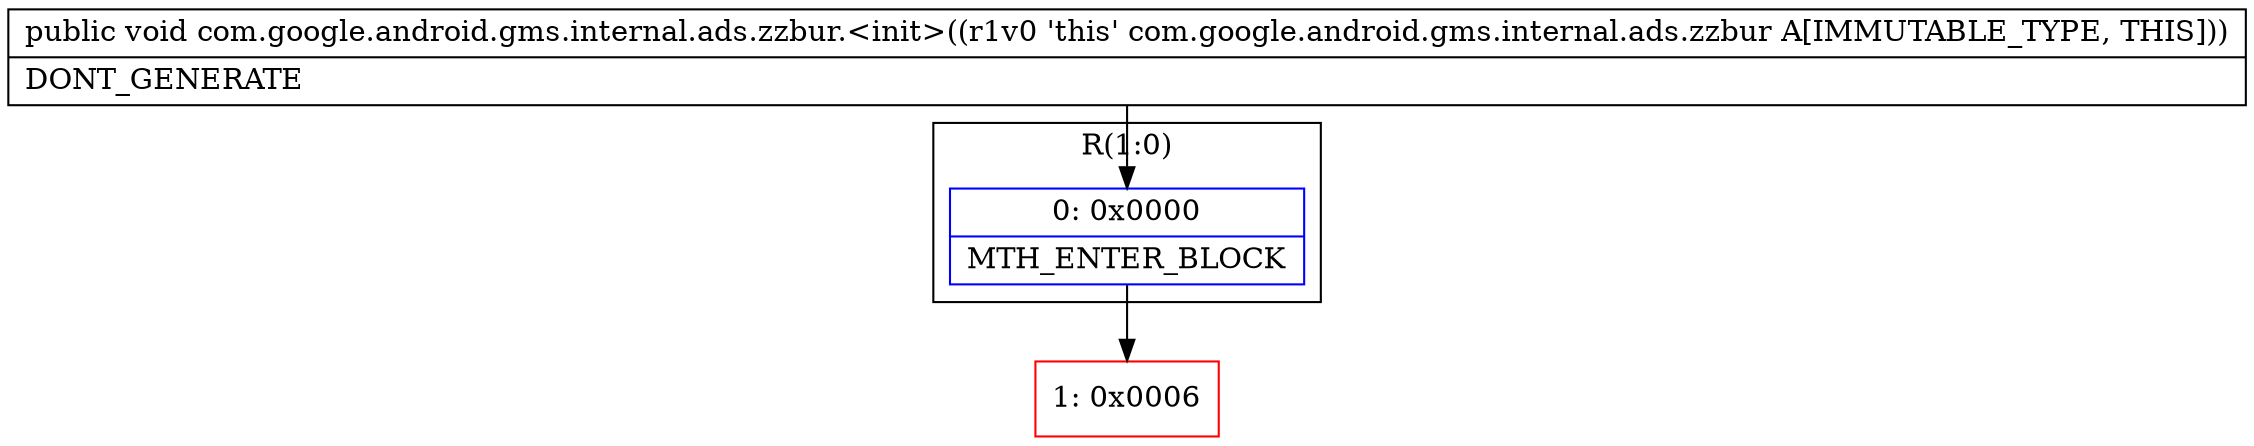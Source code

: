 digraph "CFG forcom.google.android.gms.internal.ads.zzbur.\<init\>()V" {
subgraph cluster_Region_1772665766 {
label = "R(1:0)";
node [shape=record,color=blue];
Node_0 [shape=record,label="{0\:\ 0x0000|MTH_ENTER_BLOCK\l}"];
}
Node_1 [shape=record,color=red,label="{1\:\ 0x0006}"];
MethodNode[shape=record,label="{public void com.google.android.gms.internal.ads.zzbur.\<init\>((r1v0 'this' com.google.android.gms.internal.ads.zzbur A[IMMUTABLE_TYPE, THIS]))  | DONT_GENERATE\l}"];
MethodNode -> Node_0;
Node_0 -> Node_1;
}

